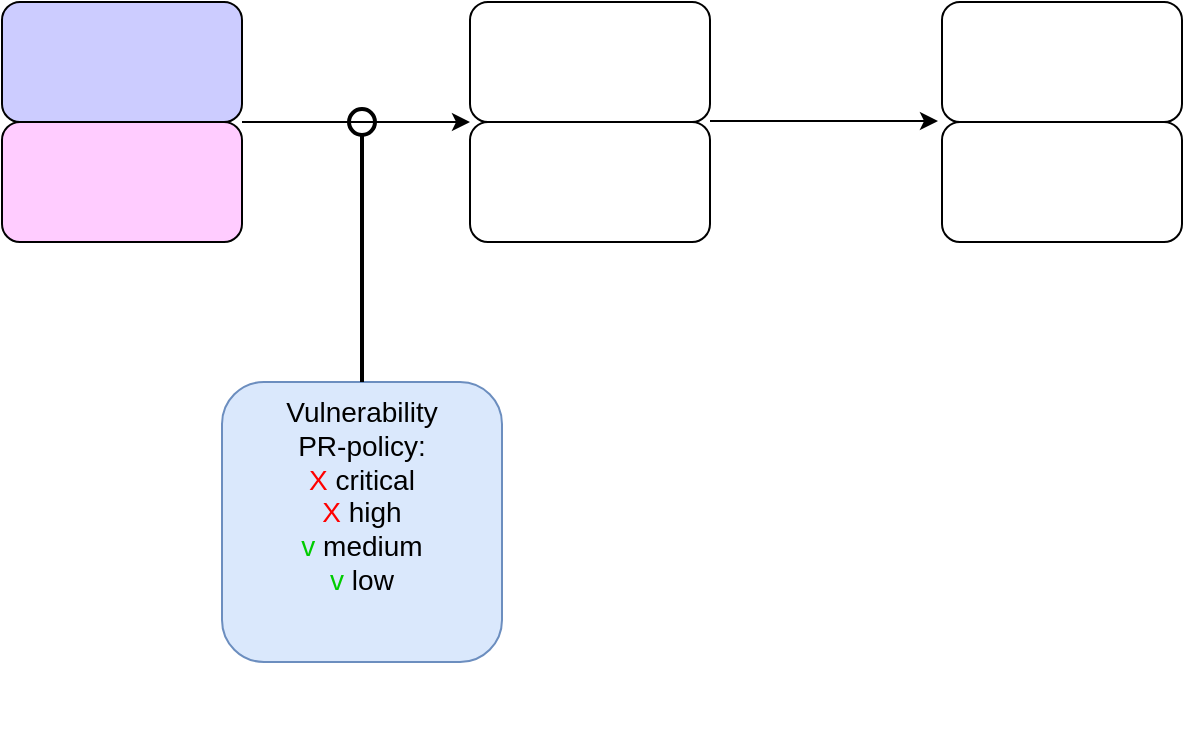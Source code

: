 <mxfile version="20.3.0" type="device"><diagram id="u80yofLnt4J_pZrYpgJ0" name="Page-1"><mxGraphModel dx="1102" dy="1025" grid="1" gridSize="10" guides="1" tooltips="1" connect="1" arrows="1" fold="1" page="1" pageScale="1" pageWidth="827" pageHeight="1169" math="0" shadow="0"><root><mxCell id="0"/><mxCell id="1" parent="0"/><mxCell id="Y4fEmZ4hc9qaD3mrW-lv-8" value="G" style="group" vertex="1" connectable="0" parent="1"><mxGeometry x="120" y="280" width="120" height="120" as="geometry"/></mxCell><mxCell id="Y4fEmZ4hc9qaD3mrW-lv-2" value="" style="rounded=1;whiteSpace=wrap;html=1;labelBackgroundColor=#FFCCFF;fillColor=#CCCCFF;" vertex="1" parent="Y4fEmZ4hc9qaD3mrW-lv-8"><mxGeometry width="120" height="60" as="geometry"/></mxCell><mxCell id="Y4fEmZ4hc9qaD3mrW-lv-3" value="" style="rounded=1;whiteSpace=wrap;html=1;labelBackgroundColor=#FFCCFF;fillColor=#FFCCFF;" vertex="1" parent="Y4fEmZ4hc9qaD3mrW-lv-8"><mxGeometry y="60" width="120" height="60" as="geometry"/></mxCell><mxCell id="Y4fEmZ4hc9qaD3mrW-lv-9" value="" style="group" vertex="1" connectable="0" parent="1"><mxGeometry x="354" y="280" width="120" height="120" as="geometry"/></mxCell><mxCell id="Y4fEmZ4hc9qaD3mrW-lv-10" value="" style="rounded=1;whiteSpace=wrap;html=1;" vertex="1" parent="Y4fEmZ4hc9qaD3mrW-lv-9"><mxGeometry width="120" height="60" as="geometry"/></mxCell><mxCell id="Y4fEmZ4hc9qaD3mrW-lv-11" value="" style="rounded=1;whiteSpace=wrap;html=1;" vertex="1" parent="Y4fEmZ4hc9qaD3mrW-lv-9"><mxGeometry y="60" width="120" height="60" as="geometry"/></mxCell><mxCell id="Y4fEmZ4hc9qaD3mrW-lv-12" value="" style="group" vertex="1" connectable="0" parent="1"><mxGeometry x="590" y="280" width="120" height="120" as="geometry"/></mxCell><mxCell id="Y4fEmZ4hc9qaD3mrW-lv-13" value="" style="rounded=1;whiteSpace=wrap;html=1;" vertex="1" parent="Y4fEmZ4hc9qaD3mrW-lv-12"><mxGeometry width="120" height="60" as="geometry"/></mxCell><mxCell id="Y4fEmZ4hc9qaD3mrW-lv-14" value="" style="rounded=1;whiteSpace=wrap;html=1;" vertex="1" parent="Y4fEmZ4hc9qaD3mrW-lv-12"><mxGeometry y="60" width="120" height="60" as="geometry"/></mxCell><mxCell id="Y4fEmZ4hc9qaD3mrW-lv-15" value="" style="endArrow=classic;html=1;rounded=0;exitX=1;exitY=0;exitDx=0;exitDy=0;entryX=0;entryY=0;entryDx=0;entryDy=0;" edge="1" parent="1" source="Y4fEmZ4hc9qaD3mrW-lv-3" target="Y4fEmZ4hc9qaD3mrW-lv-11"><mxGeometry width="50" height="50" relative="1" as="geometry"><mxPoint x="400" y="550" as="sourcePoint"/><mxPoint x="450" y="500" as="targetPoint"/></mxGeometry></mxCell><mxCell id="Y4fEmZ4hc9qaD3mrW-lv-16" value="" style="endArrow=classic;html=1;rounded=0;exitX=1;exitY=0;exitDx=0;exitDy=0;entryX=0;entryY=0;entryDx=0;entryDy=0;" edge="1" parent="1"><mxGeometry width="50" height="50" relative="1" as="geometry"><mxPoint x="474" y="339.5" as="sourcePoint"/><mxPoint x="588" y="339.5" as="targetPoint"/></mxGeometry></mxCell><mxCell id="Y4fEmZ4hc9qaD3mrW-lv-17" value="&lt;font style=&quot;font-size: 14px;&quot;&gt;Vulnerability&lt;br&gt;&lt;/font&gt;&lt;div style=&quot;font-size: 14px;&quot;&gt;&lt;span style=&quot;background-color: initial;&quot;&gt;&lt;font style=&quot;font-size: 14px;&quot;&gt;PR-policy:&lt;/font&gt;&lt;/span&gt;&lt;/div&gt;&lt;div style=&quot;font-size: 14px;&quot;&gt;&lt;span style=&quot;background-color: initial;&quot;&gt;&lt;font style=&quot;font-size: 14px;&quot;&gt;&lt;font style=&quot;font-size: 14px;&quot; color=&quot;#ff0000&quot;&gt;X&lt;/font&gt; critical&lt;/font&gt;&lt;/span&gt;&lt;/div&gt;&lt;div style=&quot;font-size: 14px;&quot;&gt;&lt;span style=&quot;background-color: initial;&quot;&gt;&lt;font style=&quot;font-size: 14px;&quot;&gt;&lt;font style=&quot;font-size: 14px;&quot; color=&quot;#ff0000&quot;&gt;X&lt;/font&gt; high&lt;/font&gt;&lt;/span&gt;&lt;/div&gt;&lt;div style=&quot;font-size: 14px;&quot;&gt;&lt;span style=&quot;background-color: initial;&quot;&gt;&lt;font style=&quot;font-size: 14px;&quot;&gt;&lt;font style=&quot;font-size: 14px;&quot; color=&quot;#00cc00&quot;&gt;v&lt;/font&gt; medium&lt;/font&gt;&lt;/span&gt;&lt;/div&gt;&lt;div style=&quot;font-size: 14px;&quot;&gt;&lt;span style=&quot;background-color: initial;&quot;&gt;&lt;font style=&quot;font-size: 14px;&quot;&gt;&lt;font style=&quot;font-size: 14px;&quot; color=&quot;#00cc00&quot;&gt;v&lt;/font&gt; low&lt;/font&gt;&lt;/span&gt;&lt;/div&gt;" style="rounded=1;whiteSpace=wrap;html=1;align=center;verticalAlign=top;fillColor=#dae8fc;strokeColor=#6c8ebf;" vertex="1" parent="1"><mxGeometry x="230" y="470" width="140" height="140" as="geometry"/></mxCell><mxCell id="Y4fEmZ4hc9qaD3mrW-lv-18" value="" style="endArrow=oval;html=1;rounded=0;fontSize=14;fontColor=#00CC00;exitX=0.5;exitY=0;exitDx=0;exitDy=0;strokeWidth=2;strokeColor=default;endFill=0;startArrow=oval;startFill=0;endSize=13;startSize=0;" edge="1" parent="1" source="Y4fEmZ4hc9qaD3mrW-lv-17"><mxGeometry width="50" height="50" relative="1" as="geometry"><mxPoint x="400" y="500" as="sourcePoint"/><mxPoint x="300" y="340" as="targetPoint"/></mxGeometry></mxCell><mxCell id="Y4fEmZ4hc9qaD3mrW-lv-22" value="" style="shape=image;verticalLabelPosition=bottom;labelBackgroundColor=default;verticalAlign=top;aspect=fixed;imageAspect=0;image=https://res.cloudinary.com/snyk/image/upload/v1537345891/press-kit/brand/avatar-transparent.png;" vertex="1" parent="1"><mxGeometry x="300" y="517" width="135" height="135" as="geometry"/></mxCell><mxCell id="Y4fEmZ4hc9qaD3mrW-lv-23" style="edgeStyle=none;shape=flexArrow;rounded=0;orthogonalLoop=1;jettySize=auto;html=1;exitX=1;exitY=0.5;exitDx=0;exitDy=0;strokeColor=default;strokeWidth=2;fontSize=14;fontColor=#00CC00;startArrow=oval;startFill=0;endArrow=oval;endFill=0;startSize=0;endSize=13;" edge="1" parent="1" source="Y4fEmZ4hc9qaD3mrW-lv-17" target="Y4fEmZ4hc9qaD3mrW-lv-17"><mxGeometry relative="1" as="geometry"/></mxCell></root></mxGraphModel></diagram></mxfile>